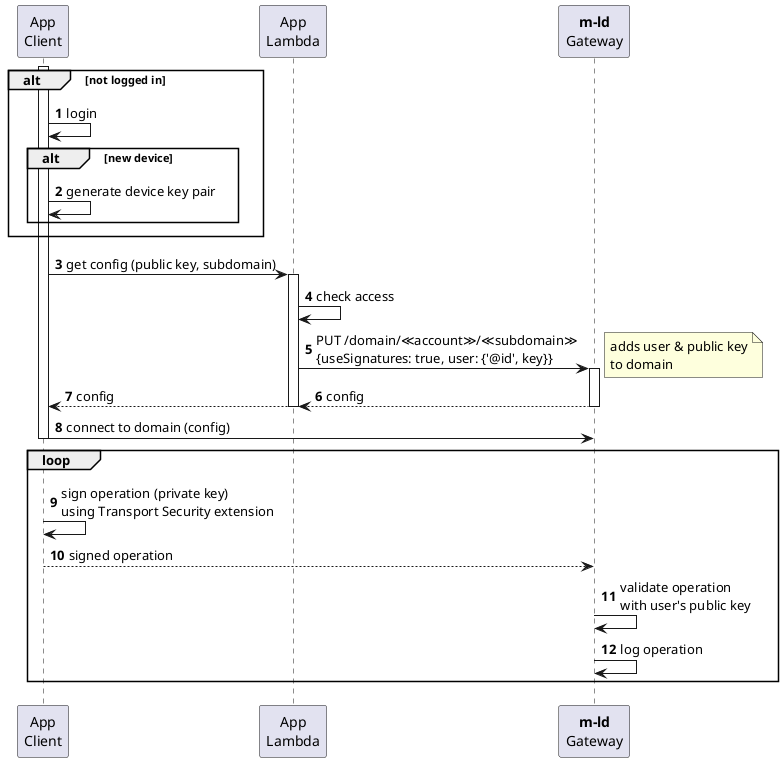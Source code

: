 @startuml
'https://plantuml.com/sequence-diagram
!pragma teoz true

autonumber

participant "App\nClient" as appC
participant "App\nLambda" as appL
participant "**m-ld**\nGateway" as gw

activate appC
alt not logged in
	appC -> appC  : login
	alt new device
		appC -> appC : generate device key pair
	end
end

appC -> appL ++ : get config (public key, subdomain)
appL -> appL : check access
appL -> gw ++ : PUT /domain/≪account≫/≪subdomain≫\n{useSignatures: true, user: {'@id', key}}
note right: adds user & public key\nto domain
return config
& return config

appC -> gw : connect to domain (config)
deactivate appC

loop
	appC -> appC : sign operation (private key)\nusing Transport Security extension
	appC --> gw : signed operation
	gw -> gw : validate operation\nwith user's public key
	gw -> gw : log operation
end

@enduml
